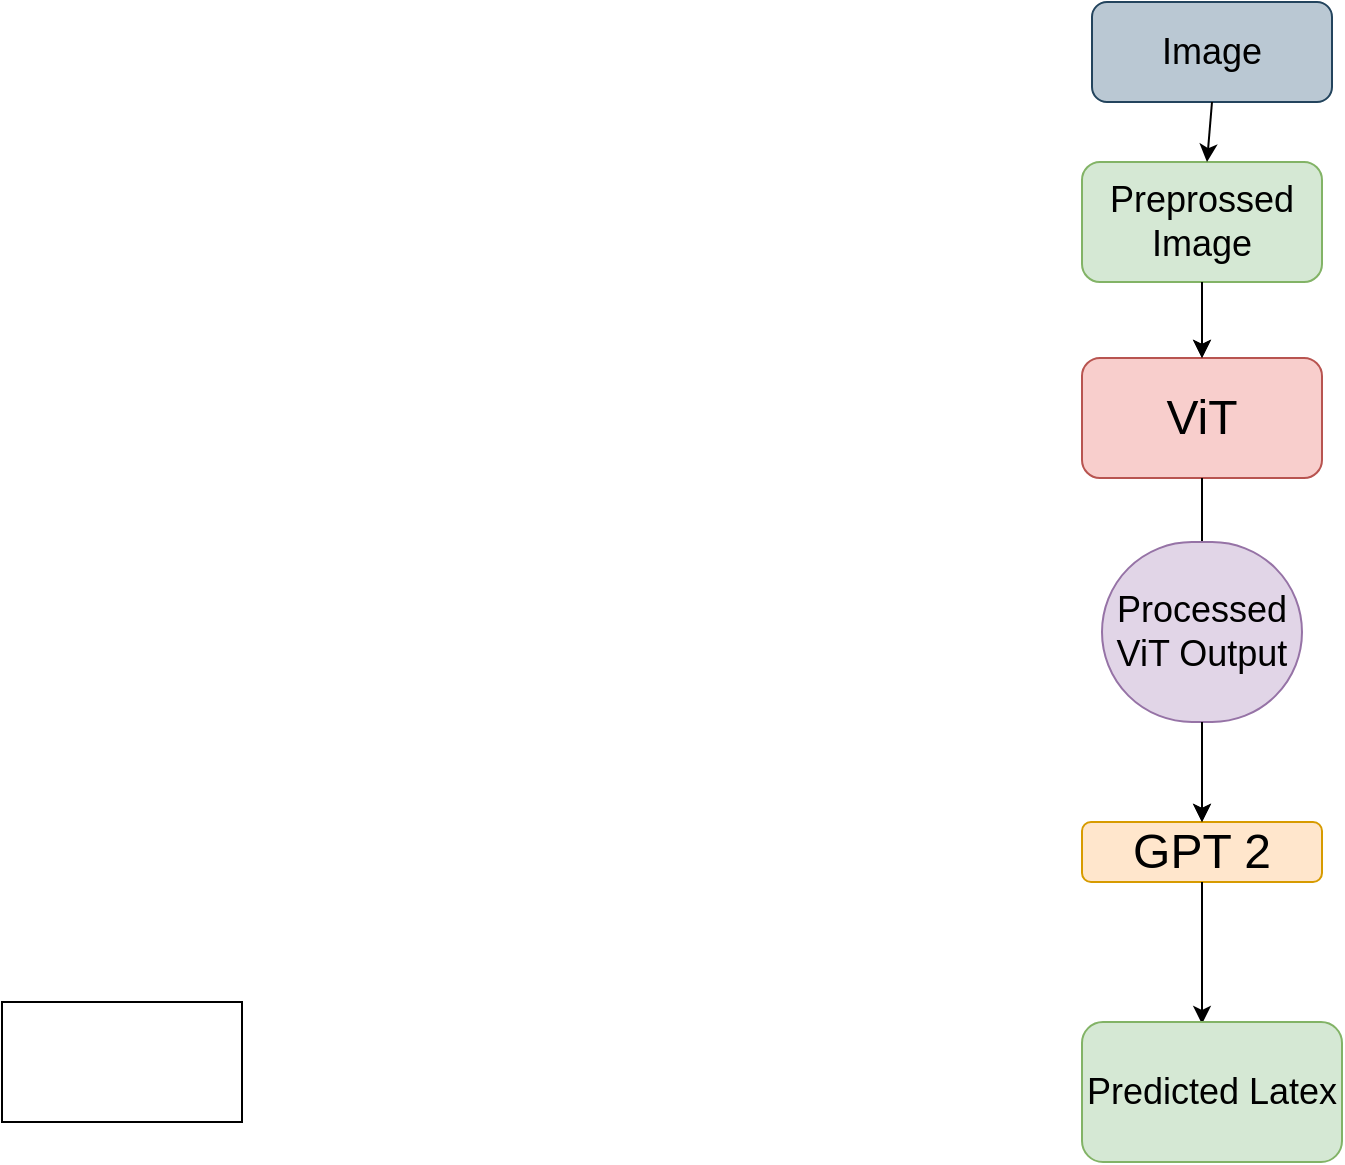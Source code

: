 <mxfile version="24.3.1" type="google" pages="3">
  <diagram name="Page-1" id="2YBvvXClWsGukQMizWep">
    <mxGraphModel grid="1" page="1" gridSize="10" guides="1" tooltips="1" connect="1" arrows="1" fold="1" pageScale="1" pageWidth="850" pageHeight="1100" math="0" shadow="0">
      <root>
        <mxCell id="0" />
        <mxCell id="1" parent="0" />
        <mxCell id="XOP3v2Cdt7fz1ZplLO7K-2" value="&lt;font style=&quot;font-size: 24px;&quot;&gt;ViT&lt;/font&gt;" style="rounded=1;whiteSpace=wrap;html=1;fillColor=#f8cecc;strokeColor=#b85450;" vertex="1" parent="1">
          <mxGeometry x="340" y="158" width="120" height="60" as="geometry" />
        </mxCell>
        <mxCell id="XOP3v2Cdt7fz1ZplLO7K-5" value="&lt;font style=&quot;font-size: 24px;&quot;&gt;GPT 2&lt;/font&gt;" style="rounded=1;whiteSpace=wrap;html=1;fillColor=#ffe6cc;strokeColor=#d79b00;" vertex="1" parent="1">
          <mxGeometry x="340" y="390" width="120" height="30" as="geometry" />
        </mxCell>
        <mxCell id="XOP3v2Cdt7fz1ZplLO7K-9" value="" style="endArrow=classic;html=1;rounded=0;exitX=0.5;exitY=1;exitDx=0;exitDy=0;" edge="1" parent="1" source="XOP3v2Cdt7fz1ZplLO7K-2">
          <mxGeometry width="50" height="50" relative="1" as="geometry">
            <mxPoint x="400" y="240" as="sourcePoint" />
            <mxPoint x="400" y="260" as="targetPoint" />
          </mxGeometry>
        </mxCell>
        <mxCell id="XOP3v2Cdt7fz1ZplLO7K-11" value="" style="endArrow=classic;html=1;rounded=0;exitX=0.5;exitY=1;exitDx=0;exitDy=0;" edge="1" parent="1" source="XOP3v2Cdt7fz1ZplLO7K-5">
          <mxGeometry width="50" height="50" relative="1" as="geometry">
            <mxPoint x="400" y="240" as="sourcePoint" />
            <mxPoint x="400" y="491" as="targetPoint" />
          </mxGeometry>
        </mxCell>
        <mxCell id="Q3-QNc9lryE8M249btE1-1" value="" style="edgeStyle=orthogonalEdgeStyle;rounded=0;orthogonalLoop=1;jettySize=auto;html=1;" edge="1" parent="1" source="XOP3v2Cdt7fz1ZplLO7K-12" target="XOP3v2Cdt7fz1ZplLO7K-2">
          <mxGeometry relative="1" as="geometry" />
        </mxCell>
        <mxCell id="XOP3v2Cdt7fz1ZplLO7K-12" value="&lt;font style=&quot;font-size: 18px;&quot;&gt;Preprossed Image&lt;/font&gt;" style="rounded=1;whiteSpace=wrap;html=1;fillColor=#d5e8d4;strokeColor=#82b366;" vertex="1" parent="1">
          <mxGeometry x="340" y="60" width="120" height="60" as="geometry" />
        </mxCell>
        <mxCell id="XOP3v2Cdt7fz1ZplLO7K-13" value="" style="endArrow=classic;html=1;rounded=0;exitX=0.5;exitY=1;exitDx=0;exitDy=0;entryX=0.5;entryY=0;entryDx=0;entryDy=0;" edge="1" parent="1" source="XOP3v2Cdt7fz1ZplLO7K-12" target="XOP3v2Cdt7fz1ZplLO7K-2">
          <mxGeometry width="50" height="50" relative="1" as="geometry">
            <mxPoint x="400" y="200" as="sourcePoint" />
            <mxPoint x="450" y="150" as="targetPoint" />
          </mxGeometry>
        </mxCell>
        <mxCell id="XOP3v2Cdt7fz1ZplLO7K-14" value="&lt;font style=&quot;font-size: 18px;&quot;&gt;Image&lt;/font&gt;" style="rounded=1;whiteSpace=wrap;html=1;fillColor=#bac8d3;strokeColor=#23445d;" vertex="1" parent="1">
          <mxGeometry x="345" y="-20" width="120" height="50" as="geometry" />
        </mxCell>
        <mxCell id="XOP3v2Cdt7fz1ZplLO7K-15" value="" style="endArrow=classic;html=1;rounded=0;exitX=0.5;exitY=1;exitDx=0;exitDy=0;" edge="1" parent="1" source="XOP3v2Cdt7fz1ZplLO7K-14" target="XOP3v2Cdt7fz1ZplLO7K-12">
          <mxGeometry width="50" height="50" relative="1" as="geometry">
            <mxPoint x="400" y="200" as="sourcePoint" />
            <mxPoint x="450" y="150" as="targetPoint" />
          </mxGeometry>
        </mxCell>
        <mxCell id="tw9RMzHXTqmEo4n53c7a-1" value="" style="edgeStyle=orthogonalEdgeStyle;rounded=0;orthogonalLoop=1;jettySize=auto;html=1;" edge="1" parent="1" source="XOP3v2Cdt7fz1ZplLO7K-19" target="XOP3v2Cdt7fz1ZplLO7K-5">
          <mxGeometry relative="1" as="geometry" />
        </mxCell>
        <mxCell id="XOP3v2Cdt7fz1ZplLO7K-19" value="&lt;font style=&quot;font-size: 18px;&quot;&gt;Processed ViT Output&lt;/font&gt;" style="rounded=1;whiteSpace=wrap;html=1;fillColor=#e1d5e7;strokeColor=#9673a6;arcSize=50;" vertex="1" parent="1">
          <mxGeometry x="350" y="250" width="100" height="90" as="geometry" />
        </mxCell>
        <mxCell id="PzEXexLUpdaZrH4kcPB_-1" value="" style="endArrow=classic;html=1;rounded=0;entryX=0.5;entryY=0;entryDx=0;entryDy=0;" edge="1" parent="1" target="XOP3v2Cdt7fz1ZplLO7K-5">
          <mxGeometry width="50" height="50" relative="1" as="geometry">
            <mxPoint x="400" y="340" as="sourcePoint" />
            <mxPoint x="470" y="210" as="targetPoint" />
          </mxGeometry>
        </mxCell>
        <mxCell id="a1OQEtM2rIE5b1OU9Nh--1" value="&lt;font style=&quot;font-size: 18px;&quot;&gt;Predicted Latex&lt;/font&gt;" style="rounded=1;whiteSpace=wrap;html=1;fillColor=#d5e8d4;strokeColor=#82b366;" vertex="1" parent="1">
          <mxGeometry x="340" y="490" width="130" height="70" as="geometry" />
        </mxCell>
        <mxCell id="LyCofUKzgUiNB9CuIE6e-1" value="" style="whiteSpace=wrap;html=1;" vertex="1" parent="1">
          <mxGeometry x="-200" y="480" width="120" height="60" as="geometry" />
        </mxCell>
      </root>
    </mxGraphModel>
  </diagram>
  <diagram id="jj2DbW92e9KiW9HXaRWr" name="Page-2">
    <mxGraphModel grid="1" page="1" gridSize="10" guides="1" tooltips="1" connect="1" arrows="1" fold="1" pageScale="1" pageWidth="850" pageHeight="1100" math="0" shadow="0">
      <root>
        <mxCell id="0" />
        <mxCell id="1" parent="0" />
        <mxCell id="JpNKYt9t4b4sAjYvq_9_-2" value="" style="shape=image;verticalLabelPosition=bottom;labelBackgroundColor=default;verticalAlign=top;aspect=fixed;imageAspect=0;image=https://jalammar.github.io/images/gpt2/gpt-2-simple-output-3.gif;" vertex="1" parent="1">
          <mxGeometry x="310" y="160" width="745" height="373.12" as="geometry" />
        </mxCell>
        <mxCell id="JpNKYt9t4b4sAjYvq_9_-3" value="" style="shape=image;verticalLabelPosition=bottom;labelBackgroundColor=default;verticalAlign=top;aspect=fixed;imageAspect=0;image=https://jalammar.github.io/images/gpt2/gpt2-self-attention-qkv-2-2.png;" vertex="1" parent="1">
          <mxGeometry x="310" y="620" width="740" height="382.95" as="geometry" />
        </mxCell>
      </root>
    </mxGraphModel>
  </diagram>
  <diagram id="iU3usfIjme9EVduduWdB" name="Page-3">
    <mxGraphModel grid="1" page="1" gridSize="10" guides="1" tooltips="1" connect="1" arrows="1" fold="1" pageScale="1" pageWidth="850" pageHeight="1100" math="0" shadow="0">
      <root>
        <mxCell id="0" />
        <mxCell id="1" parent="0" />
        <mxCell id="e1JPcTdv3It9J3Wv-LEm-1" value="" style="shape=image;verticalLabelPosition=bottom;labelBackgroundColor=default;verticalAlign=top;aspect=fixed;imageAspect=0;image=https://machinelearningmastery.com/wp-content/uploads/2022/02/vit_1.png;" vertex="1" parent="1">
          <mxGeometry x="260" y="60" width="503.3" height="380" as="geometry" />
        </mxCell>
      </root>
    </mxGraphModel>
  </diagram>
</mxfile>
